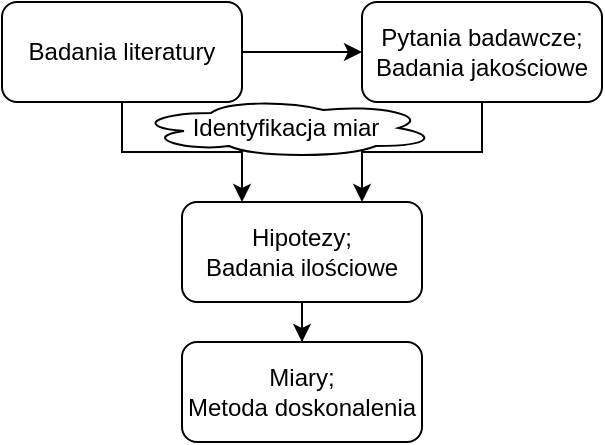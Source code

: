 <mxfile version="25.0.2">
  <diagram name="Strona-1" id="U9l9rVQmlo6ytmJtd3gP">
    <mxGraphModel dx="797" dy="498" grid="1" gridSize="10" guides="1" tooltips="1" connect="1" arrows="1" fold="1" page="1" pageScale="1" pageWidth="827" pageHeight="1169" math="0" shadow="0">
      <root>
        <mxCell id="0" />
        <mxCell id="1" parent="0" />
        <mxCell id="bNWB7Fb8V5fuGfrlmmJ6-3" value="" style="edgeStyle=orthogonalEdgeStyle;rounded=0;orthogonalLoop=1;jettySize=auto;html=1;" parent="1" source="bNWB7Fb8V5fuGfrlmmJ6-1" target="bNWB7Fb8V5fuGfrlmmJ6-2" edge="1">
          <mxGeometry relative="1" as="geometry" />
        </mxCell>
        <mxCell id="bNWB7Fb8V5fuGfrlmmJ6-11" style="edgeStyle=elbowEdgeStyle;rounded=0;orthogonalLoop=1;jettySize=auto;html=1;exitX=0.5;exitY=1;exitDx=0;exitDy=0;elbow=vertical;entryX=0.25;entryY=0;entryDx=0;entryDy=0;" parent="1" source="bNWB7Fb8V5fuGfrlmmJ6-1" target="bNWB7Fb8V5fuGfrlmmJ6-4" edge="1">
          <mxGeometry relative="1" as="geometry">
            <mxPoint x="190" y="130.0" as="targetPoint" />
          </mxGeometry>
        </mxCell>
        <mxCell id="bNWB7Fb8V5fuGfrlmmJ6-1" value="Badania literatury" style="rounded=1;whiteSpace=wrap;html=1;" parent="1" vertex="1">
          <mxGeometry x="40" y="40" width="120" height="50" as="geometry" />
        </mxCell>
        <mxCell id="bNWB7Fb8V5fuGfrlmmJ6-10" style="rounded=0;orthogonalLoop=1;jettySize=auto;html=1;exitX=0.5;exitY=1;exitDx=0;exitDy=0;entryX=0.75;entryY=0;entryDx=0;entryDy=0;edgeStyle=elbowEdgeStyle;elbow=vertical;" parent="1" source="bNWB7Fb8V5fuGfrlmmJ6-2" target="bNWB7Fb8V5fuGfrlmmJ6-4" edge="1">
          <mxGeometry relative="1" as="geometry" />
        </mxCell>
        <mxCell id="bNWB7Fb8V5fuGfrlmmJ6-2" value="&lt;div&gt;Pytania badawcze;&lt;/div&gt;&lt;div&gt;Badania jakościowe&lt;/div&gt;" style="rounded=1;whiteSpace=wrap;html=1;" parent="1" vertex="1">
          <mxGeometry x="220" y="40" width="120" height="50" as="geometry" />
        </mxCell>
        <mxCell id="bNWB7Fb8V5fuGfrlmmJ6-8" value="" style="edgeStyle=orthogonalEdgeStyle;rounded=0;orthogonalLoop=1;jettySize=auto;html=1;" parent="1" source="bNWB7Fb8V5fuGfrlmmJ6-4" target="bNWB7Fb8V5fuGfrlmmJ6-7" edge="1">
          <mxGeometry relative="1" as="geometry" />
        </mxCell>
        <mxCell id="bNWB7Fb8V5fuGfrlmmJ6-4" value="Hipotezy;&lt;br&gt;Badania ilościowe" style="rounded=1;whiteSpace=wrap;html=1;" parent="1" vertex="1">
          <mxGeometry x="130" y="140" width="120" height="50" as="geometry" />
        </mxCell>
        <mxCell id="bNWB7Fb8V5fuGfrlmmJ6-7" value="Miary;&lt;br&gt;Metoda doskonalenia" style="rounded=1;whiteSpace=wrap;html=1;" parent="1" vertex="1">
          <mxGeometry x="130" y="210" width="120" height="50" as="geometry" />
        </mxCell>
        <mxCell id="bNWB7Fb8V5fuGfrlmmJ6-14" style="edgeStyle=orthogonalEdgeStyle;rounded=0;orthogonalLoop=1;jettySize=auto;html=1;exitX=0.5;exitY=1;exitDx=0;exitDy=0;" parent="1" edge="1">
          <mxGeometry relative="1" as="geometry">
            <mxPoint x="190" y="120.0" as="sourcePoint" />
            <mxPoint x="190" y="120.0" as="targetPoint" />
          </mxGeometry>
        </mxCell>
        <mxCell id="bNWB7Fb8V5fuGfrlmmJ6-15" value="Identyfikacja miar" style="ellipse;shape=cloud;whiteSpace=wrap;html=1;" parent="1" vertex="1">
          <mxGeometry x="107" y="88" width="150" height="30" as="geometry" />
        </mxCell>
      </root>
    </mxGraphModel>
  </diagram>
</mxfile>
